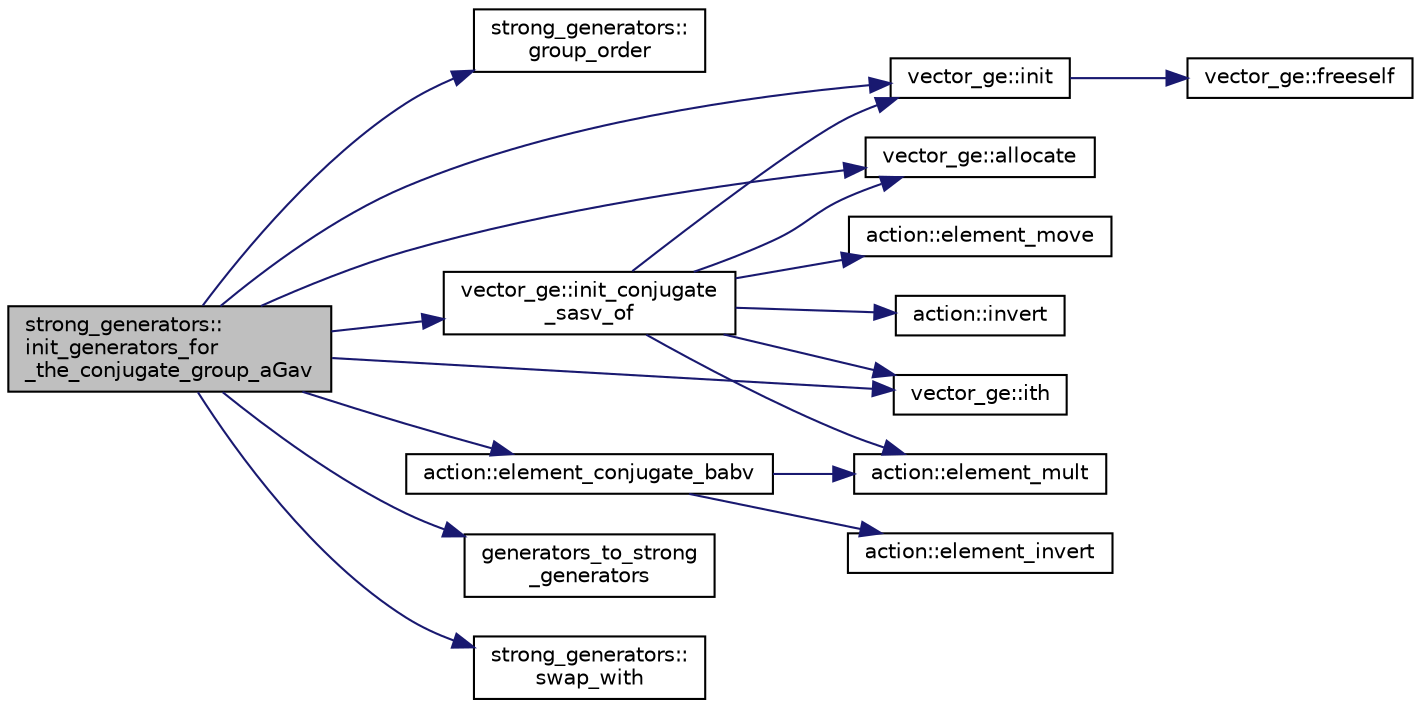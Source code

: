 digraph "strong_generators::init_generators_for_the_conjugate_group_aGav"
{
  edge [fontname="Helvetica",fontsize="10",labelfontname="Helvetica",labelfontsize="10"];
  node [fontname="Helvetica",fontsize="10",shape=record];
  rankdir="LR";
  Node3086 [label="strong_generators::\linit_generators_for\l_the_conjugate_group_aGav",height=0.2,width=0.4,color="black", fillcolor="grey75", style="filled", fontcolor="black"];
  Node3086 -> Node3087 [color="midnightblue",fontsize="10",style="solid",fontname="Helvetica"];
  Node3087 [label="strong_generators::\lgroup_order",height=0.2,width=0.4,color="black", fillcolor="white", style="filled",URL="$dc/d09/classstrong__generators.html#a91f453c2bfd6502b96f4b4eed16beb20"];
  Node3086 -> Node3088 [color="midnightblue",fontsize="10",style="solid",fontname="Helvetica"];
  Node3088 [label="vector_ge::init",height=0.2,width=0.4,color="black", fillcolor="white", style="filled",URL="$d4/d6e/classvector__ge.html#afe1d6befd1f1501e6be34afbaa9d30a8"];
  Node3088 -> Node3089 [color="midnightblue",fontsize="10",style="solid",fontname="Helvetica"];
  Node3089 [label="vector_ge::freeself",height=0.2,width=0.4,color="black", fillcolor="white", style="filled",URL="$d4/d6e/classvector__ge.html#aa002e4b715cc73a9b8b367d29700b452"];
  Node3086 -> Node3090 [color="midnightblue",fontsize="10",style="solid",fontname="Helvetica"];
  Node3090 [label="vector_ge::allocate",height=0.2,width=0.4,color="black", fillcolor="white", style="filled",URL="$d4/d6e/classvector__ge.html#a35b062a9201b30f0a87bf87702d243ae"];
  Node3086 -> Node3091 [color="midnightblue",fontsize="10",style="solid",fontname="Helvetica"];
  Node3091 [label="action::element_conjugate_babv",height=0.2,width=0.4,color="black", fillcolor="white", style="filled",URL="$d2/d86/classaction.html#a07f33ef48401c9c90b06eba3f5fe8ced"];
  Node3091 -> Node3092 [color="midnightblue",fontsize="10",style="solid",fontname="Helvetica"];
  Node3092 [label="action::element_invert",height=0.2,width=0.4,color="black", fillcolor="white", style="filled",URL="$d2/d86/classaction.html#aa4bd01e338497714586636751fcef436"];
  Node3091 -> Node3093 [color="midnightblue",fontsize="10",style="solid",fontname="Helvetica"];
  Node3093 [label="action::element_mult",height=0.2,width=0.4,color="black", fillcolor="white", style="filled",URL="$d2/d86/classaction.html#ae9e36b2cae1f0f7bd7144097fa9a34b3"];
  Node3086 -> Node3094 [color="midnightblue",fontsize="10",style="solid",fontname="Helvetica"];
  Node3094 [label="vector_ge::ith",height=0.2,width=0.4,color="black", fillcolor="white", style="filled",URL="$d4/d6e/classvector__ge.html#a1ff002e8b746a9beb119d57dcd4a15ff"];
  Node3086 -> Node3095 [color="midnightblue",fontsize="10",style="solid",fontname="Helvetica"];
  Node3095 [label="vector_ge::init_conjugate\l_sasv_of",height=0.2,width=0.4,color="black", fillcolor="white", style="filled",URL="$d4/d6e/classvector__ge.html#a2fa34d332539c60df788fd5ad3926103"];
  Node3095 -> Node3088 [color="midnightblue",fontsize="10",style="solid",fontname="Helvetica"];
  Node3095 -> Node3090 [color="midnightblue",fontsize="10",style="solid",fontname="Helvetica"];
  Node3095 -> Node3096 [color="midnightblue",fontsize="10",style="solid",fontname="Helvetica"];
  Node3096 [label="action::invert",height=0.2,width=0.4,color="black", fillcolor="white", style="filled",URL="$d2/d86/classaction.html#aa498723c58a9a8cf1da296044127a428"];
  Node3095 -> Node3093 [color="midnightblue",fontsize="10",style="solid",fontname="Helvetica"];
  Node3095 -> Node3097 [color="midnightblue",fontsize="10",style="solid",fontname="Helvetica"];
  Node3097 [label="action::element_move",height=0.2,width=0.4,color="black", fillcolor="white", style="filled",URL="$d2/d86/classaction.html#a550947491bbb534d3d7951f50198a874"];
  Node3095 -> Node3094 [color="midnightblue",fontsize="10",style="solid",fontname="Helvetica"];
  Node3086 -> Node3098 [color="midnightblue",fontsize="10",style="solid",fontname="Helvetica"];
  Node3098 [label="generators_to_strong\l_generators",height=0.2,width=0.4,color="black", fillcolor="white", style="filled",URL="$d5/d90/action__global_8_c.html#aaa17f24fdab7065fbb11a06c513a4562"];
  Node3086 -> Node3099 [color="midnightblue",fontsize="10",style="solid",fontname="Helvetica"];
  Node3099 [label="strong_generators::\lswap_with",height=0.2,width=0.4,color="black", fillcolor="white", style="filled",URL="$dc/d09/classstrong__generators.html#ae012a4e28138a5f193c659ca34d359f3"];
}
